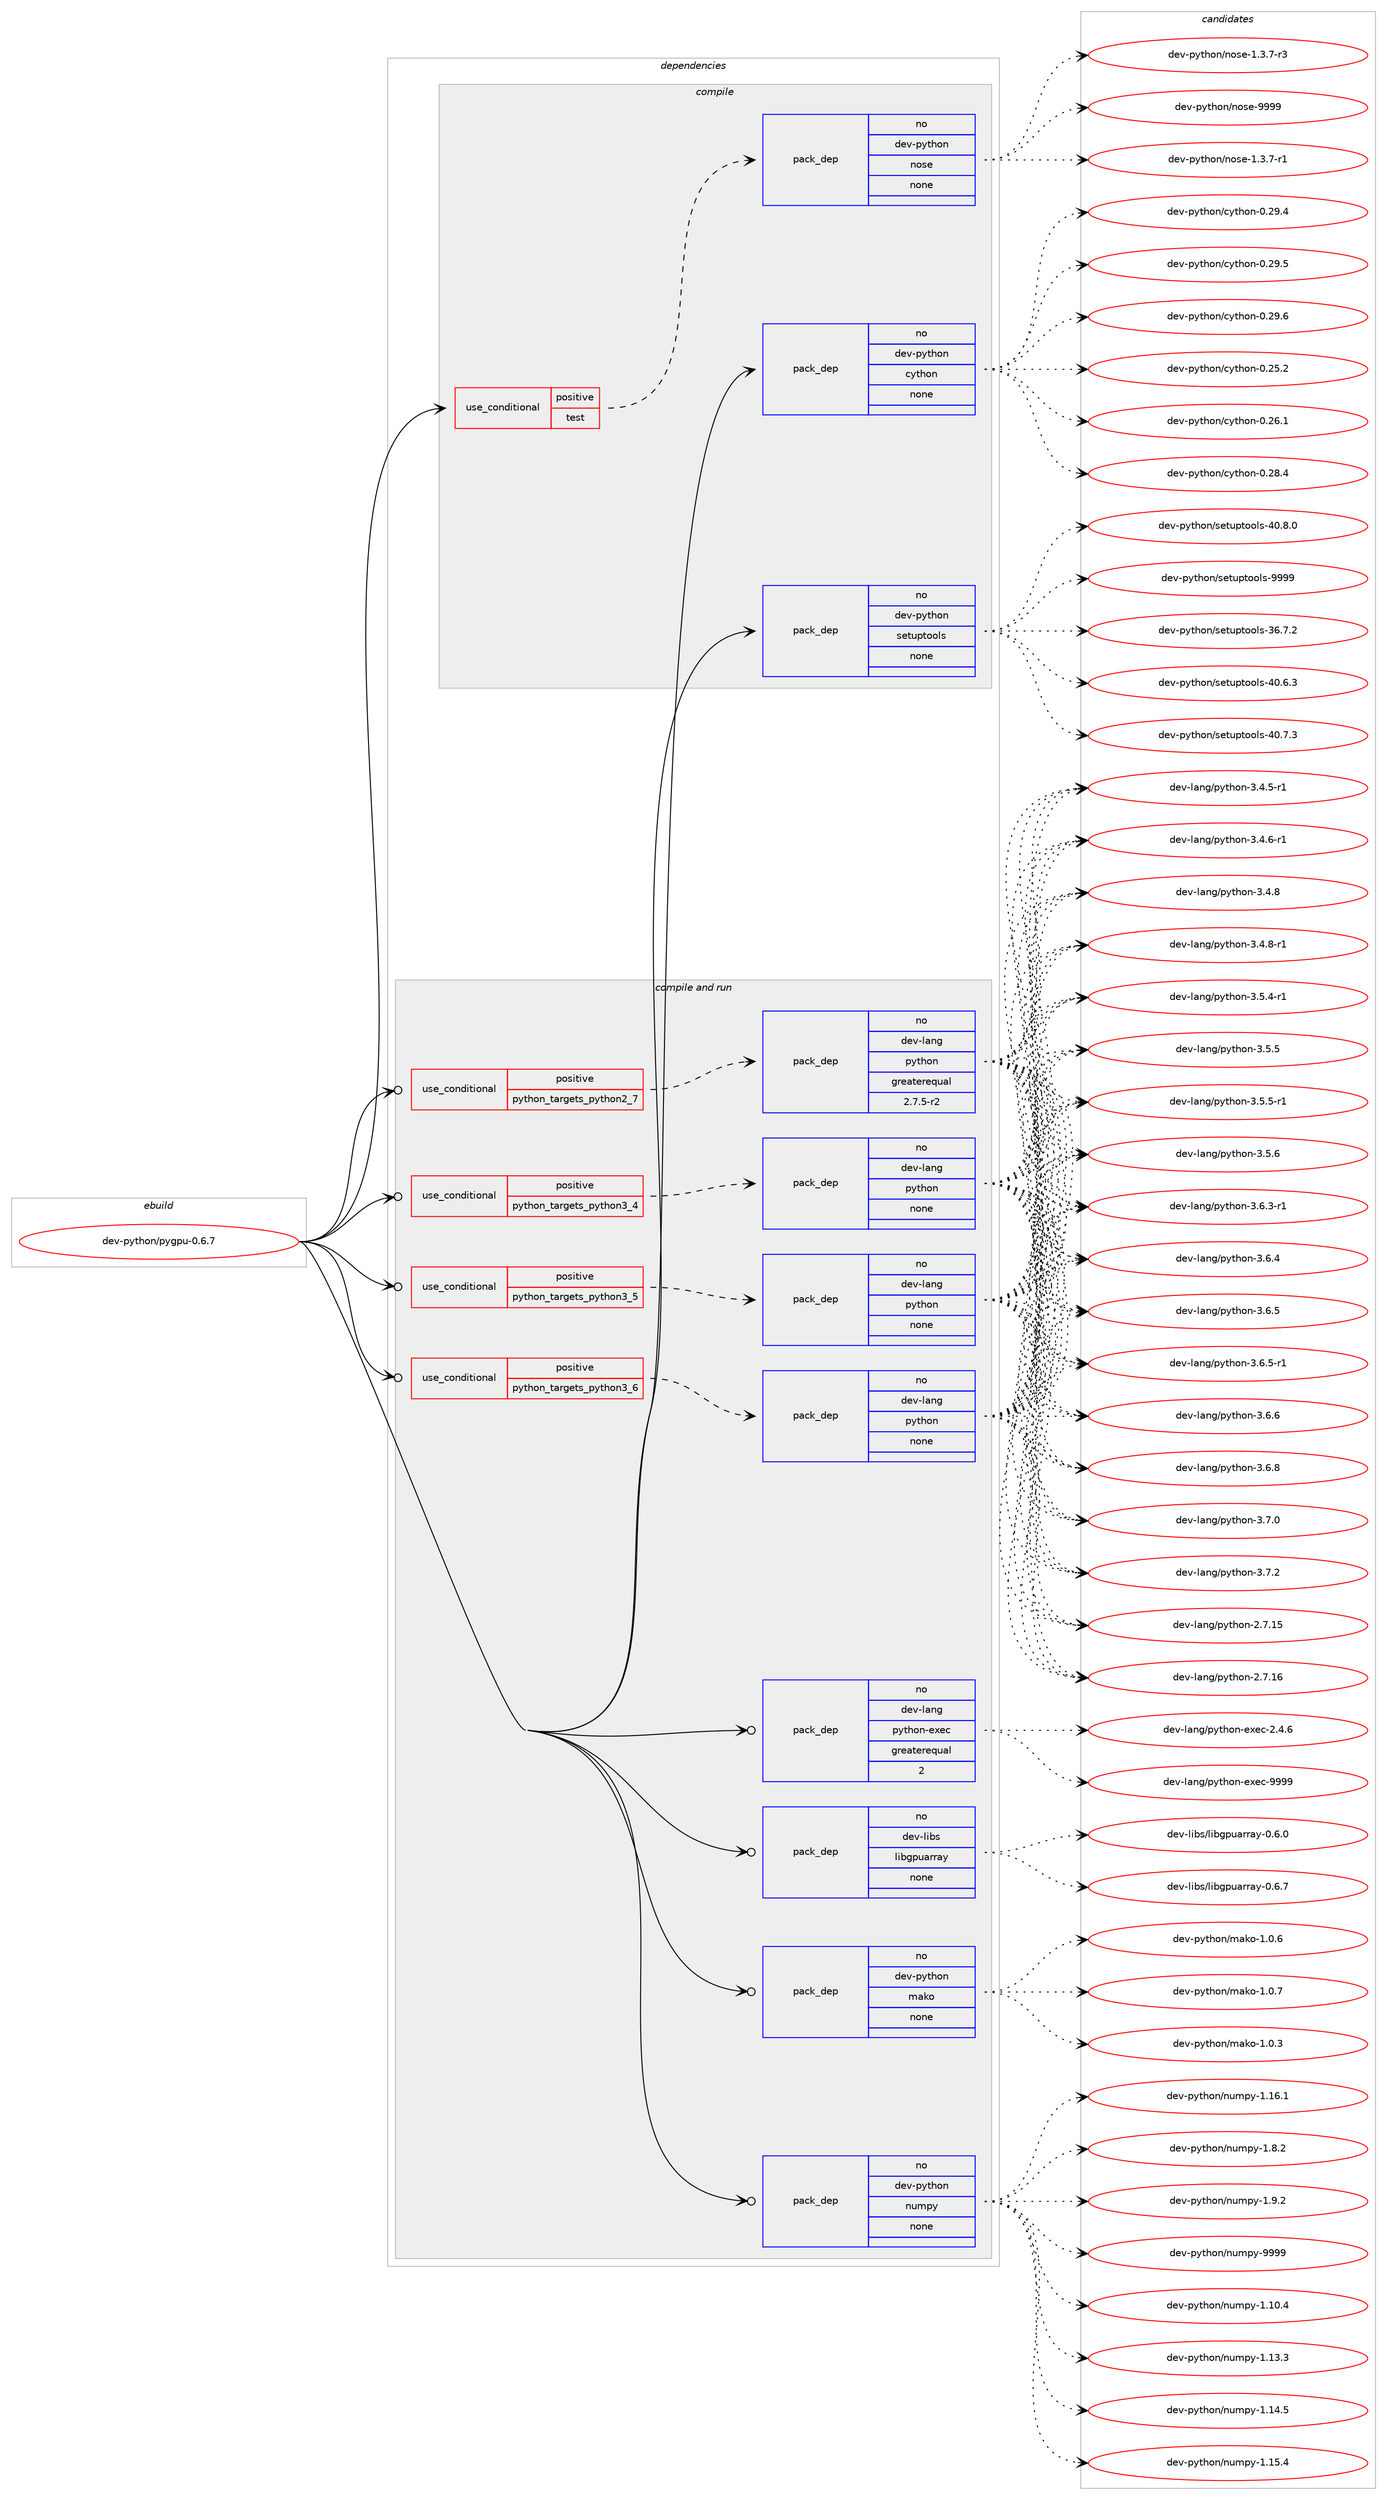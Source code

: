 digraph prolog {

# *************
# Graph options
# *************

newrank=true;
concentrate=true;
compound=true;
graph [rankdir=LR,fontname=Helvetica,fontsize=10,ranksep=1.5];#, ranksep=2.5, nodesep=0.2];
edge  [arrowhead=vee];
node  [fontname=Helvetica,fontsize=10];

# **********
# The ebuild
# **********

subgraph cluster_leftcol {
color=gray;
rank=same;
label=<<i>ebuild</i>>;
id [label="dev-python/pygpu-0.6.7", color=red, width=4, href="../dev-python/pygpu-0.6.7.svg"];
}

# ****************
# The dependencies
# ****************

subgraph cluster_midcol {
color=gray;
label=<<i>dependencies</i>>;
subgraph cluster_compile {
fillcolor="#eeeeee";
style=filled;
label=<<i>compile</i>>;
subgraph cond380948 {
dependency1429730 [label=<<TABLE BORDER="0" CELLBORDER="1" CELLSPACING="0" CELLPADDING="4"><TR><TD ROWSPAN="3" CELLPADDING="10">use_conditional</TD></TR><TR><TD>positive</TD></TR><TR><TD>test</TD></TR></TABLE>>, shape=none, color=red];
subgraph pack1025463 {
dependency1429731 [label=<<TABLE BORDER="0" CELLBORDER="1" CELLSPACING="0" CELLPADDING="4" WIDTH="220"><TR><TD ROWSPAN="6" CELLPADDING="30">pack_dep</TD></TR><TR><TD WIDTH="110">no</TD></TR><TR><TD>dev-python</TD></TR><TR><TD>nose</TD></TR><TR><TD>none</TD></TR><TR><TD></TD></TR></TABLE>>, shape=none, color=blue];
}
dependency1429730:e -> dependency1429731:w [weight=20,style="dashed",arrowhead="vee"];
}
id:e -> dependency1429730:w [weight=20,style="solid",arrowhead="vee"];
subgraph pack1025464 {
dependency1429732 [label=<<TABLE BORDER="0" CELLBORDER="1" CELLSPACING="0" CELLPADDING="4" WIDTH="220"><TR><TD ROWSPAN="6" CELLPADDING="30">pack_dep</TD></TR><TR><TD WIDTH="110">no</TD></TR><TR><TD>dev-python</TD></TR><TR><TD>cython</TD></TR><TR><TD>none</TD></TR><TR><TD></TD></TR></TABLE>>, shape=none, color=blue];
}
id:e -> dependency1429732:w [weight=20,style="solid",arrowhead="vee"];
subgraph pack1025465 {
dependency1429733 [label=<<TABLE BORDER="0" CELLBORDER="1" CELLSPACING="0" CELLPADDING="4" WIDTH="220"><TR><TD ROWSPAN="6" CELLPADDING="30">pack_dep</TD></TR><TR><TD WIDTH="110">no</TD></TR><TR><TD>dev-python</TD></TR><TR><TD>setuptools</TD></TR><TR><TD>none</TD></TR><TR><TD></TD></TR></TABLE>>, shape=none, color=blue];
}
id:e -> dependency1429733:w [weight=20,style="solid",arrowhead="vee"];
}
subgraph cluster_compileandrun {
fillcolor="#eeeeee";
style=filled;
label=<<i>compile and run</i>>;
subgraph cond380949 {
dependency1429734 [label=<<TABLE BORDER="0" CELLBORDER="1" CELLSPACING="0" CELLPADDING="4"><TR><TD ROWSPAN="3" CELLPADDING="10">use_conditional</TD></TR><TR><TD>positive</TD></TR><TR><TD>python_targets_python2_7</TD></TR></TABLE>>, shape=none, color=red];
subgraph pack1025466 {
dependency1429735 [label=<<TABLE BORDER="0" CELLBORDER="1" CELLSPACING="0" CELLPADDING="4" WIDTH="220"><TR><TD ROWSPAN="6" CELLPADDING="30">pack_dep</TD></TR><TR><TD WIDTH="110">no</TD></TR><TR><TD>dev-lang</TD></TR><TR><TD>python</TD></TR><TR><TD>greaterequal</TD></TR><TR><TD>2.7.5-r2</TD></TR></TABLE>>, shape=none, color=blue];
}
dependency1429734:e -> dependency1429735:w [weight=20,style="dashed",arrowhead="vee"];
}
id:e -> dependency1429734:w [weight=20,style="solid",arrowhead="odotvee"];
subgraph cond380950 {
dependency1429736 [label=<<TABLE BORDER="0" CELLBORDER="1" CELLSPACING="0" CELLPADDING="4"><TR><TD ROWSPAN="3" CELLPADDING="10">use_conditional</TD></TR><TR><TD>positive</TD></TR><TR><TD>python_targets_python3_4</TD></TR></TABLE>>, shape=none, color=red];
subgraph pack1025467 {
dependency1429737 [label=<<TABLE BORDER="0" CELLBORDER="1" CELLSPACING="0" CELLPADDING="4" WIDTH="220"><TR><TD ROWSPAN="6" CELLPADDING="30">pack_dep</TD></TR><TR><TD WIDTH="110">no</TD></TR><TR><TD>dev-lang</TD></TR><TR><TD>python</TD></TR><TR><TD>none</TD></TR><TR><TD></TD></TR></TABLE>>, shape=none, color=blue];
}
dependency1429736:e -> dependency1429737:w [weight=20,style="dashed",arrowhead="vee"];
}
id:e -> dependency1429736:w [weight=20,style="solid",arrowhead="odotvee"];
subgraph cond380951 {
dependency1429738 [label=<<TABLE BORDER="0" CELLBORDER="1" CELLSPACING="0" CELLPADDING="4"><TR><TD ROWSPAN="3" CELLPADDING="10">use_conditional</TD></TR><TR><TD>positive</TD></TR><TR><TD>python_targets_python3_5</TD></TR></TABLE>>, shape=none, color=red];
subgraph pack1025468 {
dependency1429739 [label=<<TABLE BORDER="0" CELLBORDER="1" CELLSPACING="0" CELLPADDING="4" WIDTH="220"><TR><TD ROWSPAN="6" CELLPADDING="30">pack_dep</TD></TR><TR><TD WIDTH="110">no</TD></TR><TR><TD>dev-lang</TD></TR><TR><TD>python</TD></TR><TR><TD>none</TD></TR><TR><TD></TD></TR></TABLE>>, shape=none, color=blue];
}
dependency1429738:e -> dependency1429739:w [weight=20,style="dashed",arrowhead="vee"];
}
id:e -> dependency1429738:w [weight=20,style="solid",arrowhead="odotvee"];
subgraph cond380952 {
dependency1429740 [label=<<TABLE BORDER="0" CELLBORDER="1" CELLSPACING="0" CELLPADDING="4"><TR><TD ROWSPAN="3" CELLPADDING="10">use_conditional</TD></TR><TR><TD>positive</TD></TR><TR><TD>python_targets_python3_6</TD></TR></TABLE>>, shape=none, color=red];
subgraph pack1025469 {
dependency1429741 [label=<<TABLE BORDER="0" CELLBORDER="1" CELLSPACING="0" CELLPADDING="4" WIDTH="220"><TR><TD ROWSPAN="6" CELLPADDING="30">pack_dep</TD></TR><TR><TD WIDTH="110">no</TD></TR><TR><TD>dev-lang</TD></TR><TR><TD>python</TD></TR><TR><TD>none</TD></TR><TR><TD></TD></TR></TABLE>>, shape=none, color=blue];
}
dependency1429740:e -> dependency1429741:w [weight=20,style="dashed",arrowhead="vee"];
}
id:e -> dependency1429740:w [weight=20,style="solid",arrowhead="odotvee"];
subgraph pack1025470 {
dependency1429742 [label=<<TABLE BORDER="0" CELLBORDER="1" CELLSPACING="0" CELLPADDING="4" WIDTH="220"><TR><TD ROWSPAN="6" CELLPADDING="30">pack_dep</TD></TR><TR><TD WIDTH="110">no</TD></TR><TR><TD>dev-lang</TD></TR><TR><TD>python-exec</TD></TR><TR><TD>greaterequal</TD></TR><TR><TD>2</TD></TR></TABLE>>, shape=none, color=blue];
}
id:e -> dependency1429742:w [weight=20,style="solid",arrowhead="odotvee"];
subgraph pack1025471 {
dependency1429743 [label=<<TABLE BORDER="0" CELLBORDER="1" CELLSPACING="0" CELLPADDING="4" WIDTH="220"><TR><TD ROWSPAN="6" CELLPADDING="30">pack_dep</TD></TR><TR><TD WIDTH="110">no</TD></TR><TR><TD>dev-libs</TD></TR><TR><TD>libgpuarray</TD></TR><TR><TD>none</TD></TR><TR><TD></TD></TR></TABLE>>, shape=none, color=blue];
}
id:e -> dependency1429743:w [weight=20,style="solid",arrowhead="odotvee"];
subgraph pack1025472 {
dependency1429744 [label=<<TABLE BORDER="0" CELLBORDER="1" CELLSPACING="0" CELLPADDING="4" WIDTH="220"><TR><TD ROWSPAN="6" CELLPADDING="30">pack_dep</TD></TR><TR><TD WIDTH="110">no</TD></TR><TR><TD>dev-python</TD></TR><TR><TD>mako</TD></TR><TR><TD>none</TD></TR><TR><TD></TD></TR></TABLE>>, shape=none, color=blue];
}
id:e -> dependency1429744:w [weight=20,style="solid",arrowhead="odotvee"];
subgraph pack1025473 {
dependency1429745 [label=<<TABLE BORDER="0" CELLBORDER="1" CELLSPACING="0" CELLPADDING="4" WIDTH="220"><TR><TD ROWSPAN="6" CELLPADDING="30">pack_dep</TD></TR><TR><TD WIDTH="110">no</TD></TR><TR><TD>dev-python</TD></TR><TR><TD>numpy</TD></TR><TR><TD>none</TD></TR><TR><TD></TD></TR></TABLE>>, shape=none, color=blue];
}
id:e -> dependency1429745:w [weight=20,style="solid",arrowhead="odotvee"];
}
subgraph cluster_run {
fillcolor="#eeeeee";
style=filled;
label=<<i>run</i>>;
}
}

# **************
# The candidates
# **************

subgraph cluster_choices {
rank=same;
color=gray;
label=<<i>candidates</i>>;

subgraph choice1025463 {
color=black;
nodesep=1;
choice10010111845112121116104111110471101111151014549465146554511449 [label="dev-python/nose-1.3.7-r1", color=red, width=4,href="../dev-python/nose-1.3.7-r1.svg"];
choice10010111845112121116104111110471101111151014549465146554511451 [label="dev-python/nose-1.3.7-r3", color=red, width=4,href="../dev-python/nose-1.3.7-r3.svg"];
choice10010111845112121116104111110471101111151014557575757 [label="dev-python/nose-9999", color=red, width=4,href="../dev-python/nose-9999.svg"];
dependency1429731:e -> choice10010111845112121116104111110471101111151014549465146554511449:w [style=dotted,weight="100"];
dependency1429731:e -> choice10010111845112121116104111110471101111151014549465146554511451:w [style=dotted,weight="100"];
dependency1429731:e -> choice10010111845112121116104111110471101111151014557575757:w [style=dotted,weight="100"];
}
subgraph choice1025464 {
color=black;
nodesep=1;
choice10010111845112121116104111110479912111610411111045484650534650 [label="dev-python/cython-0.25.2", color=red, width=4,href="../dev-python/cython-0.25.2.svg"];
choice10010111845112121116104111110479912111610411111045484650544649 [label="dev-python/cython-0.26.1", color=red, width=4,href="../dev-python/cython-0.26.1.svg"];
choice10010111845112121116104111110479912111610411111045484650564652 [label="dev-python/cython-0.28.4", color=red, width=4,href="../dev-python/cython-0.28.4.svg"];
choice10010111845112121116104111110479912111610411111045484650574652 [label="dev-python/cython-0.29.4", color=red, width=4,href="../dev-python/cython-0.29.4.svg"];
choice10010111845112121116104111110479912111610411111045484650574653 [label="dev-python/cython-0.29.5", color=red, width=4,href="../dev-python/cython-0.29.5.svg"];
choice10010111845112121116104111110479912111610411111045484650574654 [label="dev-python/cython-0.29.6", color=red, width=4,href="../dev-python/cython-0.29.6.svg"];
dependency1429732:e -> choice10010111845112121116104111110479912111610411111045484650534650:w [style=dotted,weight="100"];
dependency1429732:e -> choice10010111845112121116104111110479912111610411111045484650544649:w [style=dotted,weight="100"];
dependency1429732:e -> choice10010111845112121116104111110479912111610411111045484650564652:w [style=dotted,weight="100"];
dependency1429732:e -> choice10010111845112121116104111110479912111610411111045484650574652:w [style=dotted,weight="100"];
dependency1429732:e -> choice10010111845112121116104111110479912111610411111045484650574653:w [style=dotted,weight="100"];
dependency1429732:e -> choice10010111845112121116104111110479912111610411111045484650574654:w [style=dotted,weight="100"];
}
subgraph choice1025465 {
color=black;
nodesep=1;
choice100101118451121211161041111104711510111611711211611111110811545515446554650 [label="dev-python/setuptools-36.7.2", color=red, width=4,href="../dev-python/setuptools-36.7.2.svg"];
choice100101118451121211161041111104711510111611711211611111110811545524846544651 [label="dev-python/setuptools-40.6.3", color=red, width=4,href="../dev-python/setuptools-40.6.3.svg"];
choice100101118451121211161041111104711510111611711211611111110811545524846554651 [label="dev-python/setuptools-40.7.3", color=red, width=4,href="../dev-python/setuptools-40.7.3.svg"];
choice100101118451121211161041111104711510111611711211611111110811545524846564648 [label="dev-python/setuptools-40.8.0", color=red, width=4,href="../dev-python/setuptools-40.8.0.svg"];
choice10010111845112121116104111110471151011161171121161111111081154557575757 [label="dev-python/setuptools-9999", color=red, width=4,href="../dev-python/setuptools-9999.svg"];
dependency1429733:e -> choice100101118451121211161041111104711510111611711211611111110811545515446554650:w [style=dotted,weight="100"];
dependency1429733:e -> choice100101118451121211161041111104711510111611711211611111110811545524846544651:w [style=dotted,weight="100"];
dependency1429733:e -> choice100101118451121211161041111104711510111611711211611111110811545524846554651:w [style=dotted,weight="100"];
dependency1429733:e -> choice100101118451121211161041111104711510111611711211611111110811545524846564648:w [style=dotted,weight="100"];
dependency1429733:e -> choice10010111845112121116104111110471151011161171121161111111081154557575757:w [style=dotted,weight="100"];
}
subgraph choice1025466 {
color=black;
nodesep=1;
choice10010111845108971101034711212111610411111045504655464953 [label="dev-lang/python-2.7.15", color=red, width=4,href="../dev-lang/python-2.7.15.svg"];
choice10010111845108971101034711212111610411111045504655464954 [label="dev-lang/python-2.7.16", color=red, width=4,href="../dev-lang/python-2.7.16.svg"];
choice1001011184510897110103471121211161041111104551465246534511449 [label="dev-lang/python-3.4.5-r1", color=red, width=4,href="../dev-lang/python-3.4.5-r1.svg"];
choice1001011184510897110103471121211161041111104551465246544511449 [label="dev-lang/python-3.4.6-r1", color=red, width=4,href="../dev-lang/python-3.4.6-r1.svg"];
choice100101118451089711010347112121116104111110455146524656 [label="dev-lang/python-3.4.8", color=red, width=4,href="../dev-lang/python-3.4.8.svg"];
choice1001011184510897110103471121211161041111104551465246564511449 [label="dev-lang/python-3.4.8-r1", color=red, width=4,href="../dev-lang/python-3.4.8-r1.svg"];
choice1001011184510897110103471121211161041111104551465346524511449 [label="dev-lang/python-3.5.4-r1", color=red, width=4,href="../dev-lang/python-3.5.4-r1.svg"];
choice100101118451089711010347112121116104111110455146534653 [label="dev-lang/python-3.5.5", color=red, width=4,href="../dev-lang/python-3.5.5.svg"];
choice1001011184510897110103471121211161041111104551465346534511449 [label="dev-lang/python-3.5.5-r1", color=red, width=4,href="../dev-lang/python-3.5.5-r1.svg"];
choice100101118451089711010347112121116104111110455146534654 [label="dev-lang/python-3.5.6", color=red, width=4,href="../dev-lang/python-3.5.6.svg"];
choice1001011184510897110103471121211161041111104551465446514511449 [label="dev-lang/python-3.6.3-r1", color=red, width=4,href="../dev-lang/python-3.6.3-r1.svg"];
choice100101118451089711010347112121116104111110455146544652 [label="dev-lang/python-3.6.4", color=red, width=4,href="../dev-lang/python-3.6.4.svg"];
choice100101118451089711010347112121116104111110455146544653 [label="dev-lang/python-3.6.5", color=red, width=4,href="../dev-lang/python-3.6.5.svg"];
choice1001011184510897110103471121211161041111104551465446534511449 [label="dev-lang/python-3.6.5-r1", color=red, width=4,href="../dev-lang/python-3.6.5-r1.svg"];
choice100101118451089711010347112121116104111110455146544654 [label="dev-lang/python-3.6.6", color=red, width=4,href="../dev-lang/python-3.6.6.svg"];
choice100101118451089711010347112121116104111110455146544656 [label="dev-lang/python-3.6.8", color=red, width=4,href="../dev-lang/python-3.6.8.svg"];
choice100101118451089711010347112121116104111110455146554648 [label="dev-lang/python-3.7.0", color=red, width=4,href="../dev-lang/python-3.7.0.svg"];
choice100101118451089711010347112121116104111110455146554650 [label="dev-lang/python-3.7.2", color=red, width=4,href="../dev-lang/python-3.7.2.svg"];
dependency1429735:e -> choice10010111845108971101034711212111610411111045504655464953:w [style=dotted,weight="100"];
dependency1429735:e -> choice10010111845108971101034711212111610411111045504655464954:w [style=dotted,weight="100"];
dependency1429735:e -> choice1001011184510897110103471121211161041111104551465246534511449:w [style=dotted,weight="100"];
dependency1429735:e -> choice1001011184510897110103471121211161041111104551465246544511449:w [style=dotted,weight="100"];
dependency1429735:e -> choice100101118451089711010347112121116104111110455146524656:w [style=dotted,weight="100"];
dependency1429735:e -> choice1001011184510897110103471121211161041111104551465246564511449:w [style=dotted,weight="100"];
dependency1429735:e -> choice1001011184510897110103471121211161041111104551465346524511449:w [style=dotted,weight="100"];
dependency1429735:e -> choice100101118451089711010347112121116104111110455146534653:w [style=dotted,weight="100"];
dependency1429735:e -> choice1001011184510897110103471121211161041111104551465346534511449:w [style=dotted,weight="100"];
dependency1429735:e -> choice100101118451089711010347112121116104111110455146534654:w [style=dotted,weight="100"];
dependency1429735:e -> choice1001011184510897110103471121211161041111104551465446514511449:w [style=dotted,weight="100"];
dependency1429735:e -> choice100101118451089711010347112121116104111110455146544652:w [style=dotted,weight="100"];
dependency1429735:e -> choice100101118451089711010347112121116104111110455146544653:w [style=dotted,weight="100"];
dependency1429735:e -> choice1001011184510897110103471121211161041111104551465446534511449:w [style=dotted,weight="100"];
dependency1429735:e -> choice100101118451089711010347112121116104111110455146544654:w [style=dotted,weight="100"];
dependency1429735:e -> choice100101118451089711010347112121116104111110455146544656:w [style=dotted,weight="100"];
dependency1429735:e -> choice100101118451089711010347112121116104111110455146554648:w [style=dotted,weight="100"];
dependency1429735:e -> choice100101118451089711010347112121116104111110455146554650:w [style=dotted,weight="100"];
}
subgraph choice1025467 {
color=black;
nodesep=1;
choice10010111845108971101034711212111610411111045504655464953 [label="dev-lang/python-2.7.15", color=red, width=4,href="../dev-lang/python-2.7.15.svg"];
choice10010111845108971101034711212111610411111045504655464954 [label="dev-lang/python-2.7.16", color=red, width=4,href="../dev-lang/python-2.7.16.svg"];
choice1001011184510897110103471121211161041111104551465246534511449 [label="dev-lang/python-3.4.5-r1", color=red, width=4,href="../dev-lang/python-3.4.5-r1.svg"];
choice1001011184510897110103471121211161041111104551465246544511449 [label="dev-lang/python-3.4.6-r1", color=red, width=4,href="../dev-lang/python-3.4.6-r1.svg"];
choice100101118451089711010347112121116104111110455146524656 [label="dev-lang/python-3.4.8", color=red, width=4,href="../dev-lang/python-3.4.8.svg"];
choice1001011184510897110103471121211161041111104551465246564511449 [label="dev-lang/python-3.4.8-r1", color=red, width=4,href="../dev-lang/python-3.4.8-r1.svg"];
choice1001011184510897110103471121211161041111104551465346524511449 [label="dev-lang/python-3.5.4-r1", color=red, width=4,href="../dev-lang/python-3.5.4-r1.svg"];
choice100101118451089711010347112121116104111110455146534653 [label="dev-lang/python-3.5.5", color=red, width=4,href="../dev-lang/python-3.5.5.svg"];
choice1001011184510897110103471121211161041111104551465346534511449 [label="dev-lang/python-3.5.5-r1", color=red, width=4,href="../dev-lang/python-3.5.5-r1.svg"];
choice100101118451089711010347112121116104111110455146534654 [label="dev-lang/python-3.5.6", color=red, width=4,href="../dev-lang/python-3.5.6.svg"];
choice1001011184510897110103471121211161041111104551465446514511449 [label="dev-lang/python-3.6.3-r1", color=red, width=4,href="../dev-lang/python-3.6.3-r1.svg"];
choice100101118451089711010347112121116104111110455146544652 [label="dev-lang/python-3.6.4", color=red, width=4,href="../dev-lang/python-3.6.4.svg"];
choice100101118451089711010347112121116104111110455146544653 [label="dev-lang/python-3.6.5", color=red, width=4,href="../dev-lang/python-3.6.5.svg"];
choice1001011184510897110103471121211161041111104551465446534511449 [label="dev-lang/python-3.6.5-r1", color=red, width=4,href="../dev-lang/python-3.6.5-r1.svg"];
choice100101118451089711010347112121116104111110455146544654 [label="dev-lang/python-3.6.6", color=red, width=4,href="../dev-lang/python-3.6.6.svg"];
choice100101118451089711010347112121116104111110455146544656 [label="dev-lang/python-3.6.8", color=red, width=4,href="../dev-lang/python-3.6.8.svg"];
choice100101118451089711010347112121116104111110455146554648 [label="dev-lang/python-3.7.0", color=red, width=4,href="../dev-lang/python-3.7.0.svg"];
choice100101118451089711010347112121116104111110455146554650 [label="dev-lang/python-3.7.2", color=red, width=4,href="../dev-lang/python-3.7.2.svg"];
dependency1429737:e -> choice10010111845108971101034711212111610411111045504655464953:w [style=dotted,weight="100"];
dependency1429737:e -> choice10010111845108971101034711212111610411111045504655464954:w [style=dotted,weight="100"];
dependency1429737:e -> choice1001011184510897110103471121211161041111104551465246534511449:w [style=dotted,weight="100"];
dependency1429737:e -> choice1001011184510897110103471121211161041111104551465246544511449:w [style=dotted,weight="100"];
dependency1429737:e -> choice100101118451089711010347112121116104111110455146524656:w [style=dotted,weight="100"];
dependency1429737:e -> choice1001011184510897110103471121211161041111104551465246564511449:w [style=dotted,weight="100"];
dependency1429737:e -> choice1001011184510897110103471121211161041111104551465346524511449:w [style=dotted,weight="100"];
dependency1429737:e -> choice100101118451089711010347112121116104111110455146534653:w [style=dotted,weight="100"];
dependency1429737:e -> choice1001011184510897110103471121211161041111104551465346534511449:w [style=dotted,weight="100"];
dependency1429737:e -> choice100101118451089711010347112121116104111110455146534654:w [style=dotted,weight="100"];
dependency1429737:e -> choice1001011184510897110103471121211161041111104551465446514511449:w [style=dotted,weight="100"];
dependency1429737:e -> choice100101118451089711010347112121116104111110455146544652:w [style=dotted,weight="100"];
dependency1429737:e -> choice100101118451089711010347112121116104111110455146544653:w [style=dotted,weight="100"];
dependency1429737:e -> choice1001011184510897110103471121211161041111104551465446534511449:w [style=dotted,weight="100"];
dependency1429737:e -> choice100101118451089711010347112121116104111110455146544654:w [style=dotted,weight="100"];
dependency1429737:e -> choice100101118451089711010347112121116104111110455146544656:w [style=dotted,weight="100"];
dependency1429737:e -> choice100101118451089711010347112121116104111110455146554648:w [style=dotted,weight="100"];
dependency1429737:e -> choice100101118451089711010347112121116104111110455146554650:w [style=dotted,weight="100"];
}
subgraph choice1025468 {
color=black;
nodesep=1;
choice10010111845108971101034711212111610411111045504655464953 [label="dev-lang/python-2.7.15", color=red, width=4,href="../dev-lang/python-2.7.15.svg"];
choice10010111845108971101034711212111610411111045504655464954 [label="dev-lang/python-2.7.16", color=red, width=4,href="../dev-lang/python-2.7.16.svg"];
choice1001011184510897110103471121211161041111104551465246534511449 [label="dev-lang/python-3.4.5-r1", color=red, width=4,href="../dev-lang/python-3.4.5-r1.svg"];
choice1001011184510897110103471121211161041111104551465246544511449 [label="dev-lang/python-3.4.6-r1", color=red, width=4,href="../dev-lang/python-3.4.6-r1.svg"];
choice100101118451089711010347112121116104111110455146524656 [label="dev-lang/python-3.4.8", color=red, width=4,href="../dev-lang/python-3.4.8.svg"];
choice1001011184510897110103471121211161041111104551465246564511449 [label="dev-lang/python-3.4.8-r1", color=red, width=4,href="../dev-lang/python-3.4.8-r1.svg"];
choice1001011184510897110103471121211161041111104551465346524511449 [label="dev-lang/python-3.5.4-r1", color=red, width=4,href="../dev-lang/python-3.5.4-r1.svg"];
choice100101118451089711010347112121116104111110455146534653 [label="dev-lang/python-3.5.5", color=red, width=4,href="../dev-lang/python-3.5.5.svg"];
choice1001011184510897110103471121211161041111104551465346534511449 [label="dev-lang/python-3.5.5-r1", color=red, width=4,href="../dev-lang/python-3.5.5-r1.svg"];
choice100101118451089711010347112121116104111110455146534654 [label="dev-lang/python-3.5.6", color=red, width=4,href="../dev-lang/python-3.5.6.svg"];
choice1001011184510897110103471121211161041111104551465446514511449 [label="dev-lang/python-3.6.3-r1", color=red, width=4,href="../dev-lang/python-3.6.3-r1.svg"];
choice100101118451089711010347112121116104111110455146544652 [label="dev-lang/python-3.6.4", color=red, width=4,href="../dev-lang/python-3.6.4.svg"];
choice100101118451089711010347112121116104111110455146544653 [label="dev-lang/python-3.6.5", color=red, width=4,href="../dev-lang/python-3.6.5.svg"];
choice1001011184510897110103471121211161041111104551465446534511449 [label="dev-lang/python-3.6.5-r1", color=red, width=4,href="../dev-lang/python-3.6.5-r1.svg"];
choice100101118451089711010347112121116104111110455146544654 [label="dev-lang/python-3.6.6", color=red, width=4,href="../dev-lang/python-3.6.6.svg"];
choice100101118451089711010347112121116104111110455146544656 [label="dev-lang/python-3.6.8", color=red, width=4,href="../dev-lang/python-3.6.8.svg"];
choice100101118451089711010347112121116104111110455146554648 [label="dev-lang/python-3.7.0", color=red, width=4,href="../dev-lang/python-3.7.0.svg"];
choice100101118451089711010347112121116104111110455146554650 [label="dev-lang/python-3.7.2", color=red, width=4,href="../dev-lang/python-3.7.2.svg"];
dependency1429739:e -> choice10010111845108971101034711212111610411111045504655464953:w [style=dotted,weight="100"];
dependency1429739:e -> choice10010111845108971101034711212111610411111045504655464954:w [style=dotted,weight="100"];
dependency1429739:e -> choice1001011184510897110103471121211161041111104551465246534511449:w [style=dotted,weight="100"];
dependency1429739:e -> choice1001011184510897110103471121211161041111104551465246544511449:w [style=dotted,weight="100"];
dependency1429739:e -> choice100101118451089711010347112121116104111110455146524656:w [style=dotted,weight="100"];
dependency1429739:e -> choice1001011184510897110103471121211161041111104551465246564511449:w [style=dotted,weight="100"];
dependency1429739:e -> choice1001011184510897110103471121211161041111104551465346524511449:w [style=dotted,weight="100"];
dependency1429739:e -> choice100101118451089711010347112121116104111110455146534653:w [style=dotted,weight="100"];
dependency1429739:e -> choice1001011184510897110103471121211161041111104551465346534511449:w [style=dotted,weight="100"];
dependency1429739:e -> choice100101118451089711010347112121116104111110455146534654:w [style=dotted,weight="100"];
dependency1429739:e -> choice1001011184510897110103471121211161041111104551465446514511449:w [style=dotted,weight="100"];
dependency1429739:e -> choice100101118451089711010347112121116104111110455146544652:w [style=dotted,weight="100"];
dependency1429739:e -> choice100101118451089711010347112121116104111110455146544653:w [style=dotted,weight="100"];
dependency1429739:e -> choice1001011184510897110103471121211161041111104551465446534511449:w [style=dotted,weight="100"];
dependency1429739:e -> choice100101118451089711010347112121116104111110455146544654:w [style=dotted,weight="100"];
dependency1429739:e -> choice100101118451089711010347112121116104111110455146544656:w [style=dotted,weight="100"];
dependency1429739:e -> choice100101118451089711010347112121116104111110455146554648:w [style=dotted,weight="100"];
dependency1429739:e -> choice100101118451089711010347112121116104111110455146554650:w [style=dotted,weight="100"];
}
subgraph choice1025469 {
color=black;
nodesep=1;
choice10010111845108971101034711212111610411111045504655464953 [label="dev-lang/python-2.7.15", color=red, width=4,href="../dev-lang/python-2.7.15.svg"];
choice10010111845108971101034711212111610411111045504655464954 [label="dev-lang/python-2.7.16", color=red, width=4,href="../dev-lang/python-2.7.16.svg"];
choice1001011184510897110103471121211161041111104551465246534511449 [label="dev-lang/python-3.4.5-r1", color=red, width=4,href="../dev-lang/python-3.4.5-r1.svg"];
choice1001011184510897110103471121211161041111104551465246544511449 [label="dev-lang/python-3.4.6-r1", color=red, width=4,href="../dev-lang/python-3.4.6-r1.svg"];
choice100101118451089711010347112121116104111110455146524656 [label="dev-lang/python-3.4.8", color=red, width=4,href="../dev-lang/python-3.4.8.svg"];
choice1001011184510897110103471121211161041111104551465246564511449 [label="dev-lang/python-3.4.8-r1", color=red, width=4,href="../dev-lang/python-3.4.8-r1.svg"];
choice1001011184510897110103471121211161041111104551465346524511449 [label="dev-lang/python-3.5.4-r1", color=red, width=4,href="../dev-lang/python-3.5.4-r1.svg"];
choice100101118451089711010347112121116104111110455146534653 [label="dev-lang/python-3.5.5", color=red, width=4,href="../dev-lang/python-3.5.5.svg"];
choice1001011184510897110103471121211161041111104551465346534511449 [label="dev-lang/python-3.5.5-r1", color=red, width=4,href="../dev-lang/python-3.5.5-r1.svg"];
choice100101118451089711010347112121116104111110455146534654 [label="dev-lang/python-3.5.6", color=red, width=4,href="../dev-lang/python-3.5.6.svg"];
choice1001011184510897110103471121211161041111104551465446514511449 [label="dev-lang/python-3.6.3-r1", color=red, width=4,href="../dev-lang/python-3.6.3-r1.svg"];
choice100101118451089711010347112121116104111110455146544652 [label="dev-lang/python-3.6.4", color=red, width=4,href="../dev-lang/python-3.6.4.svg"];
choice100101118451089711010347112121116104111110455146544653 [label="dev-lang/python-3.6.5", color=red, width=4,href="../dev-lang/python-3.6.5.svg"];
choice1001011184510897110103471121211161041111104551465446534511449 [label="dev-lang/python-3.6.5-r1", color=red, width=4,href="../dev-lang/python-3.6.5-r1.svg"];
choice100101118451089711010347112121116104111110455146544654 [label="dev-lang/python-3.6.6", color=red, width=4,href="../dev-lang/python-3.6.6.svg"];
choice100101118451089711010347112121116104111110455146544656 [label="dev-lang/python-3.6.8", color=red, width=4,href="../dev-lang/python-3.6.8.svg"];
choice100101118451089711010347112121116104111110455146554648 [label="dev-lang/python-3.7.0", color=red, width=4,href="../dev-lang/python-3.7.0.svg"];
choice100101118451089711010347112121116104111110455146554650 [label="dev-lang/python-3.7.2", color=red, width=4,href="../dev-lang/python-3.7.2.svg"];
dependency1429741:e -> choice10010111845108971101034711212111610411111045504655464953:w [style=dotted,weight="100"];
dependency1429741:e -> choice10010111845108971101034711212111610411111045504655464954:w [style=dotted,weight="100"];
dependency1429741:e -> choice1001011184510897110103471121211161041111104551465246534511449:w [style=dotted,weight="100"];
dependency1429741:e -> choice1001011184510897110103471121211161041111104551465246544511449:w [style=dotted,weight="100"];
dependency1429741:e -> choice100101118451089711010347112121116104111110455146524656:w [style=dotted,weight="100"];
dependency1429741:e -> choice1001011184510897110103471121211161041111104551465246564511449:w [style=dotted,weight="100"];
dependency1429741:e -> choice1001011184510897110103471121211161041111104551465346524511449:w [style=dotted,weight="100"];
dependency1429741:e -> choice100101118451089711010347112121116104111110455146534653:w [style=dotted,weight="100"];
dependency1429741:e -> choice1001011184510897110103471121211161041111104551465346534511449:w [style=dotted,weight="100"];
dependency1429741:e -> choice100101118451089711010347112121116104111110455146534654:w [style=dotted,weight="100"];
dependency1429741:e -> choice1001011184510897110103471121211161041111104551465446514511449:w [style=dotted,weight="100"];
dependency1429741:e -> choice100101118451089711010347112121116104111110455146544652:w [style=dotted,weight="100"];
dependency1429741:e -> choice100101118451089711010347112121116104111110455146544653:w [style=dotted,weight="100"];
dependency1429741:e -> choice1001011184510897110103471121211161041111104551465446534511449:w [style=dotted,weight="100"];
dependency1429741:e -> choice100101118451089711010347112121116104111110455146544654:w [style=dotted,weight="100"];
dependency1429741:e -> choice100101118451089711010347112121116104111110455146544656:w [style=dotted,weight="100"];
dependency1429741:e -> choice100101118451089711010347112121116104111110455146554648:w [style=dotted,weight="100"];
dependency1429741:e -> choice100101118451089711010347112121116104111110455146554650:w [style=dotted,weight="100"];
}
subgraph choice1025470 {
color=black;
nodesep=1;
choice1001011184510897110103471121211161041111104510112010199455046524654 [label="dev-lang/python-exec-2.4.6", color=red, width=4,href="../dev-lang/python-exec-2.4.6.svg"];
choice10010111845108971101034711212111610411111045101120101994557575757 [label="dev-lang/python-exec-9999", color=red, width=4,href="../dev-lang/python-exec-9999.svg"];
dependency1429742:e -> choice1001011184510897110103471121211161041111104510112010199455046524654:w [style=dotted,weight="100"];
dependency1429742:e -> choice10010111845108971101034711212111610411111045101120101994557575757:w [style=dotted,weight="100"];
}
subgraph choice1025471 {
color=black;
nodesep=1;
choice100101118451081059811547108105981031121179711411497121454846544648 [label="dev-libs/libgpuarray-0.6.0", color=red, width=4,href="../dev-libs/libgpuarray-0.6.0.svg"];
choice100101118451081059811547108105981031121179711411497121454846544655 [label="dev-libs/libgpuarray-0.6.7", color=red, width=4,href="../dev-libs/libgpuarray-0.6.7.svg"];
dependency1429743:e -> choice100101118451081059811547108105981031121179711411497121454846544648:w [style=dotted,weight="100"];
dependency1429743:e -> choice100101118451081059811547108105981031121179711411497121454846544655:w [style=dotted,weight="100"];
}
subgraph choice1025472 {
color=black;
nodesep=1;
choice100101118451121211161041111104710997107111454946484651 [label="dev-python/mako-1.0.3", color=red, width=4,href="../dev-python/mako-1.0.3.svg"];
choice100101118451121211161041111104710997107111454946484654 [label="dev-python/mako-1.0.6", color=red, width=4,href="../dev-python/mako-1.0.6.svg"];
choice100101118451121211161041111104710997107111454946484655 [label="dev-python/mako-1.0.7", color=red, width=4,href="../dev-python/mako-1.0.7.svg"];
dependency1429744:e -> choice100101118451121211161041111104710997107111454946484651:w [style=dotted,weight="100"];
dependency1429744:e -> choice100101118451121211161041111104710997107111454946484654:w [style=dotted,weight="100"];
dependency1429744:e -> choice100101118451121211161041111104710997107111454946484655:w [style=dotted,weight="100"];
}
subgraph choice1025473 {
color=black;
nodesep=1;
choice100101118451121211161041111104711011710911212145494649484652 [label="dev-python/numpy-1.10.4", color=red, width=4,href="../dev-python/numpy-1.10.4.svg"];
choice100101118451121211161041111104711011710911212145494649514651 [label="dev-python/numpy-1.13.3", color=red, width=4,href="../dev-python/numpy-1.13.3.svg"];
choice100101118451121211161041111104711011710911212145494649524653 [label="dev-python/numpy-1.14.5", color=red, width=4,href="../dev-python/numpy-1.14.5.svg"];
choice100101118451121211161041111104711011710911212145494649534652 [label="dev-python/numpy-1.15.4", color=red, width=4,href="../dev-python/numpy-1.15.4.svg"];
choice100101118451121211161041111104711011710911212145494649544649 [label="dev-python/numpy-1.16.1", color=red, width=4,href="../dev-python/numpy-1.16.1.svg"];
choice1001011184511212111610411111047110117109112121454946564650 [label="dev-python/numpy-1.8.2", color=red, width=4,href="../dev-python/numpy-1.8.2.svg"];
choice1001011184511212111610411111047110117109112121454946574650 [label="dev-python/numpy-1.9.2", color=red, width=4,href="../dev-python/numpy-1.9.2.svg"];
choice10010111845112121116104111110471101171091121214557575757 [label="dev-python/numpy-9999", color=red, width=4,href="../dev-python/numpy-9999.svg"];
dependency1429745:e -> choice100101118451121211161041111104711011710911212145494649484652:w [style=dotted,weight="100"];
dependency1429745:e -> choice100101118451121211161041111104711011710911212145494649514651:w [style=dotted,weight="100"];
dependency1429745:e -> choice100101118451121211161041111104711011710911212145494649524653:w [style=dotted,weight="100"];
dependency1429745:e -> choice100101118451121211161041111104711011710911212145494649534652:w [style=dotted,weight="100"];
dependency1429745:e -> choice100101118451121211161041111104711011710911212145494649544649:w [style=dotted,weight="100"];
dependency1429745:e -> choice1001011184511212111610411111047110117109112121454946564650:w [style=dotted,weight="100"];
dependency1429745:e -> choice1001011184511212111610411111047110117109112121454946574650:w [style=dotted,weight="100"];
dependency1429745:e -> choice10010111845112121116104111110471101171091121214557575757:w [style=dotted,weight="100"];
}
}

}

